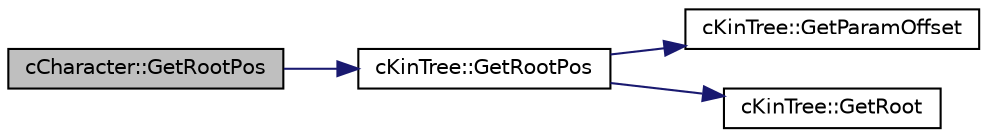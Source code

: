 digraph "cCharacter::GetRootPos"
{
 // LATEX_PDF_SIZE
  edge [fontname="Helvetica",fontsize="10",labelfontname="Helvetica",labelfontsize="10"];
  node [fontname="Helvetica",fontsize="10",shape=record];
  rankdir="LR";
  Node1 [label="cCharacter::GetRootPos",height=0.2,width=0.4,color="black", fillcolor="grey75", style="filled", fontcolor="black",tooltip=" "];
  Node1 -> Node2 [color="midnightblue",fontsize="10",style="solid",fontname="Helvetica"];
  Node2 [label="cKinTree::GetRootPos",height=0.2,width=0.4,color="black", fillcolor="white", style="filled",URL="$classc_kin_tree.html#af64ed1799d144a87342b473fdc46ec73",tooltip=" "];
  Node2 -> Node3 [color="midnightblue",fontsize="10",style="solid",fontname="Helvetica"];
  Node3 [label="cKinTree::GetParamOffset",height=0.2,width=0.4,color="black", fillcolor="white", style="filled",URL="$classc_kin_tree.html#aba4aced4cc6c401006617e288e84e723",tooltip=" "];
  Node2 -> Node4 [color="midnightblue",fontsize="10",style="solid",fontname="Helvetica"];
  Node4 [label="cKinTree::GetRoot",height=0.2,width=0.4,color="black", fillcolor="white", style="filled",URL="$classc_kin_tree.html#a81b9799b03d32762ac820eb0886f369c",tooltip=" "];
}
